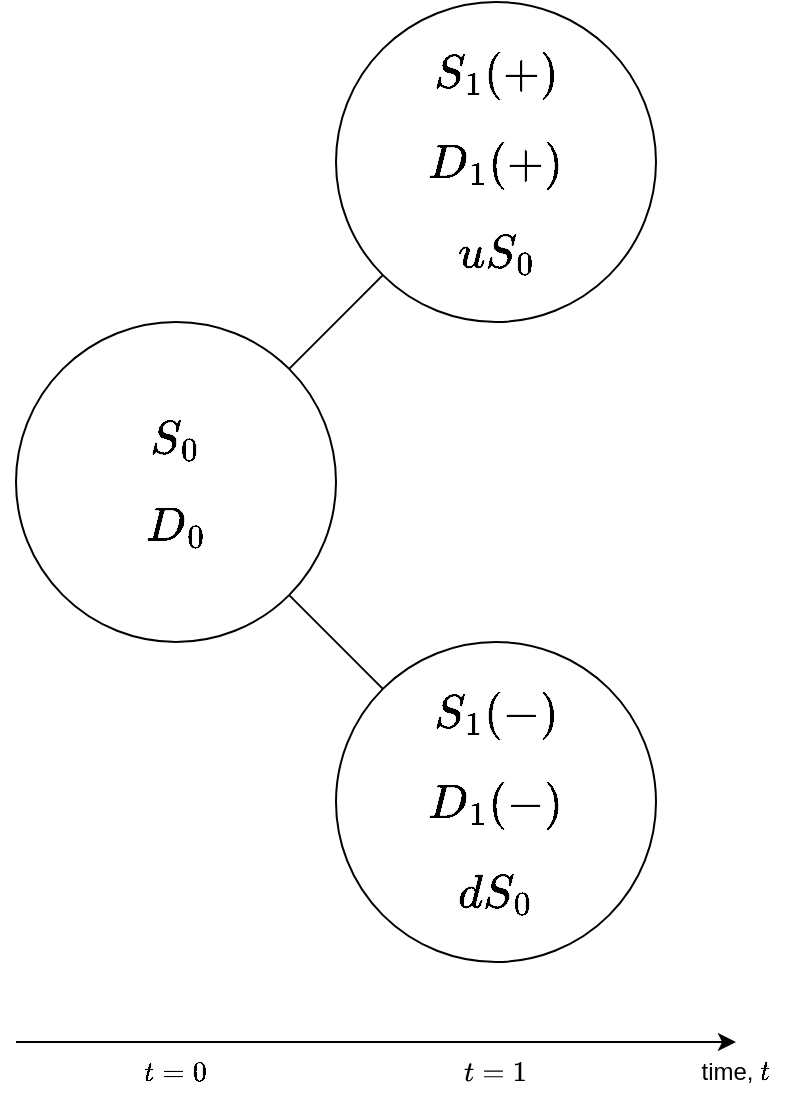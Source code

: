 <mxfile version="24.2.1" type="device">
  <diagram name="Page-1" id="NiVjttbs5BZ_rAKcHLfe">
    <mxGraphModel dx="2022" dy="1042" grid="1" gridSize="10" guides="1" tooltips="1" connect="1" arrows="1" fold="1" page="1" pageScale="1" pageWidth="827" pageHeight="1169" math="1" shadow="0">
      <root>
        <mxCell id="0" />
        <mxCell id="1" parent="0" />
        <mxCell id="9l3zHF-Q-634JyzbhvCw-1" value="&lt;font size=&quot;1&quot; style=&quot;&quot;&gt;&lt;b style=&quot;font-size: 20px;&quot;&gt;$$S_{0}$$&lt;/b&gt;&lt;/font&gt;&lt;div&gt;&lt;font size=&quot;1&quot; style=&quot;&quot;&gt;&lt;b style=&quot;font-size: 20px;&quot;&gt;$$D_{0}$$&lt;/b&gt;&lt;/font&gt;&lt;/div&gt;" style="ellipse;whiteSpace=wrap;html=1;aspect=fixed;" parent="1" vertex="1">
          <mxGeometry x="120" y="360" width="160" height="160" as="geometry" />
        </mxCell>
        <mxCell id="9l3zHF-Q-634JyzbhvCw-2" value="&lt;font size=&quot;1&quot; style=&quot;&quot;&gt;&lt;b style=&quot;font-size: 20px;&quot;&gt;$$S_{1}(-)$$&lt;/b&gt;&lt;/font&gt;&lt;b style=&quot;background-color: initial; font-size: 20px;&quot;&gt;$$D_{1}(-)$$&lt;/b&gt;&lt;b style=&quot;background-color: initial; font-size: 20px;&quot;&gt;$$dS_{0}$$&lt;/b&gt;" style="ellipse;whiteSpace=wrap;html=1;aspect=fixed;" parent="1" vertex="1">
          <mxGeometry x="280" y="520" width="160" height="160" as="geometry" />
        </mxCell>
        <mxCell id="9l3zHF-Q-634JyzbhvCw-3" value="&lt;font size=&quot;1&quot; style=&quot;&quot;&gt;&lt;b style=&quot;font-size: 20px;&quot;&gt;$$S_{1}(+)$$&lt;/b&gt;&lt;/font&gt;&lt;b style=&quot;background-color: initial; font-size: 20px;&quot;&gt;$$D_{1}(+)$$&lt;/b&gt;&lt;b style=&quot;background-color: initial; font-size: 20px;&quot;&gt;$$uS_{0}$$&lt;/b&gt;" style="ellipse;whiteSpace=wrap;html=1;aspect=fixed;" parent="1" vertex="1">
          <mxGeometry x="280" y="200" width="160" height="160" as="geometry" />
        </mxCell>
        <mxCell id="9l3zHF-Q-634JyzbhvCw-4" value="" style="endArrow=none;html=1;rounded=0;exitX=1;exitY=0;exitDx=0;exitDy=0;entryX=0;entryY=1;entryDx=0;entryDy=0;" parent="1" source="9l3zHF-Q-634JyzbhvCw-1" target="9l3zHF-Q-634JyzbhvCw-3" edge="1">
          <mxGeometry width="50" height="50" relative="1" as="geometry">
            <mxPoint x="390" y="520" as="sourcePoint" />
            <mxPoint x="440" y="470" as="targetPoint" />
          </mxGeometry>
        </mxCell>
        <mxCell id="9l3zHF-Q-634JyzbhvCw-5" value="" style="endArrow=none;html=1;rounded=0;exitX=1;exitY=1;exitDx=0;exitDy=0;entryX=0;entryY=0;entryDx=0;entryDy=0;" parent="1" source="9l3zHF-Q-634JyzbhvCw-1" target="9l3zHF-Q-634JyzbhvCw-2" edge="1">
          <mxGeometry width="50" height="50" relative="1" as="geometry">
            <mxPoint x="270" y="534" as="sourcePoint" />
            <mxPoint x="454" y="390" as="targetPoint" />
          </mxGeometry>
        </mxCell>
        <mxCell id="9l3zHF-Q-634JyzbhvCw-6" value="" style="endArrow=classic;html=1;rounded=0;endFill=1;" parent="1" edge="1">
          <mxGeometry width="50" height="50" relative="1" as="geometry">
            <mxPoint x="120" y="720" as="sourcePoint" />
            <mxPoint x="480" y="720" as="targetPoint" />
          </mxGeometry>
        </mxCell>
        <mxCell id="9l3zHF-Q-634JyzbhvCw-7" value="&lt;svg style=&quot;vertical-align: -0.186ex;&quot; xmlns:xlink=&quot;http://www.w3.org/1999/xlink&quot; viewBox=&quot;0 -666 2194.6 748&quot; role=&quot;img&quot; height=&quot;1.692ex&quot; width=&quot;4.965ex&quot; xmlns=&quot;http://www.w3.org/2000/svg&quot;&gt;&lt;defs&gt;&lt;path d=&quot;M26 385Q19 392 19 395Q19 399 22 411T27 425Q29 430 36 430T87 431H140L159 511Q162 522 166 540T173 566T179 586T187 603T197 615T211 624T229 626Q247 625 254 615T261 596Q261 589 252 549T232 470L222 433Q222 431 272 431H323Q330 424 330 420Q330 398 317 385H210L174 240Q135 80 135 68Q135 26 162 26Q197 26 230 60T283 144Q285 150 288 151T303 153H307Q322 153 322 145Q322 142 319 133Q314 117 301 95T267 48T216 6T155 -11Q125 -11 98 4T59 56Q57 64 57 83V101L92 241Q127 382 128 383Q128 385 77 385H26Z&quot; id=&quot;MJX-2-TEX-I-1D461&quot;&gt;&lt;/path&gt;&lt;path d=&quot;M56 347Q56 360 70 367H707Q722 359 722 347Q722 336 708 328L390 327H72Q56 332 56 347ZM56 153Q56 168 72 173H708Q722 163 722 153Q722 140 707 133H70Q56 140 56 153Z&quot; id=&quot;MJX-2-TEX-N-3D&quot;&gt;&lt;/path&gt;&lt;path d=&quot;M213 578L200 573Q186 568 160 563T102 556H83V602H102Q149 604 189 617T245 641T273 663Q275 666 285 666Q294 666 302 660V361L303 61Q310 54 315 52T339 48T401 46H427V0H416Q395 3 257 3Q121 3 100 0H88V46H114Q136 46 152 46T177 47T193 50T201 52T207 57T213 61V578Z&quot; id=&quot;MJX-2-TEX-N-31&quot;&gt;&lt;/path&gt;&lt;/defs&gt;&lt;g transform=&quot;scale(1,-1)&quot; stroke-width=&quot;0&quot; fill=&quot;currentColor&quot; stroke=&quot;currentColor&quot;&gt;&lt;g data-mml-node=&quot;math&quot;&gt;&lt;g data-mml-node=&quot;mi&quot;&gt;&lt;use xlink:href=&quot;#MJX-2-TEX-I-1D461&quot; data-c=&quot;1D461&quot;&gt;&lt;/use&gt;&lt;/g&gt;&lt;g transform=&quot;translate(638.8,0)&quot; data-mml-node=&quot;mo&quot;&gt;&lt;use xlink:href=&quot;#MJX-2-TEX-N-3D&quot; data-c=&quot;3D&quot;&gt;&lt;/use&gt;&lt;/g&gt;&lt;g transform=&quot;translate(1694.6,0)&quot; data-mml-node=&quot;mn&quot;&gt;&lt;use xlink:href=&quot;#MJX-2-TEX-N-31&quot; data-c=&quot;31&quot;&gt;&lt;/use&gt;&lt;/g&gt;&lt;/g&gt;&lt;/g&gt;&lt;/svg&gt;" style="text;html=1;align=center;verticalAlign=middle;whiteSpace=wrap;rounded=0;" parent="1" vertex="1">
          <mxGeometry x="330" y="720" width="60" height="30" as="geometry" />
        </mxCell>
        <mxCell id="9l3zHF-Q-634JyzbhvCw-9" value="$$t=0$$" style="text;html=1;align=center;verticalAlign=middle;whiteSpace=wrap;rounded=0;" parent="1" vertex="1">
          <mxGeometry x="170" y="720" width="60" height="30" as="geometry" />
        </mxCell>
        <mxCell id="9l3zHF-Q-634JyzbhvCw-11" value="time, \(t\)" style="text;html=1;align=center;verticalAlign=middle;whiteSpace=wrap;rounded=0;" parent="1" vertex="1">
          <mxGeometry x="450" y="720" width="60" height="30" as="geometry" />
        </mxCell>
      </root>
    </mxGraphModel>
  </diagram>
</mxfile>

